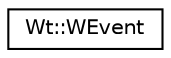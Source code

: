 digraph "Graphical Class Hierarchy"
{
 // LATEX_PDF_SIZE
  edge [fontname="Helvetica",fontsize="10",labelfontname="Helvetica",labelfontsize="10"];
  node [fontname="Helvetica",fontsize="10",shape=record];
  rankdir="LR";
  Node0 [label="Wt::WEvent",height=0.2,width=0.4,color="black", fillcolor="white", style="filled",URL="$classWt_1_1WEvent.html",tooltip="An application event."];
}
